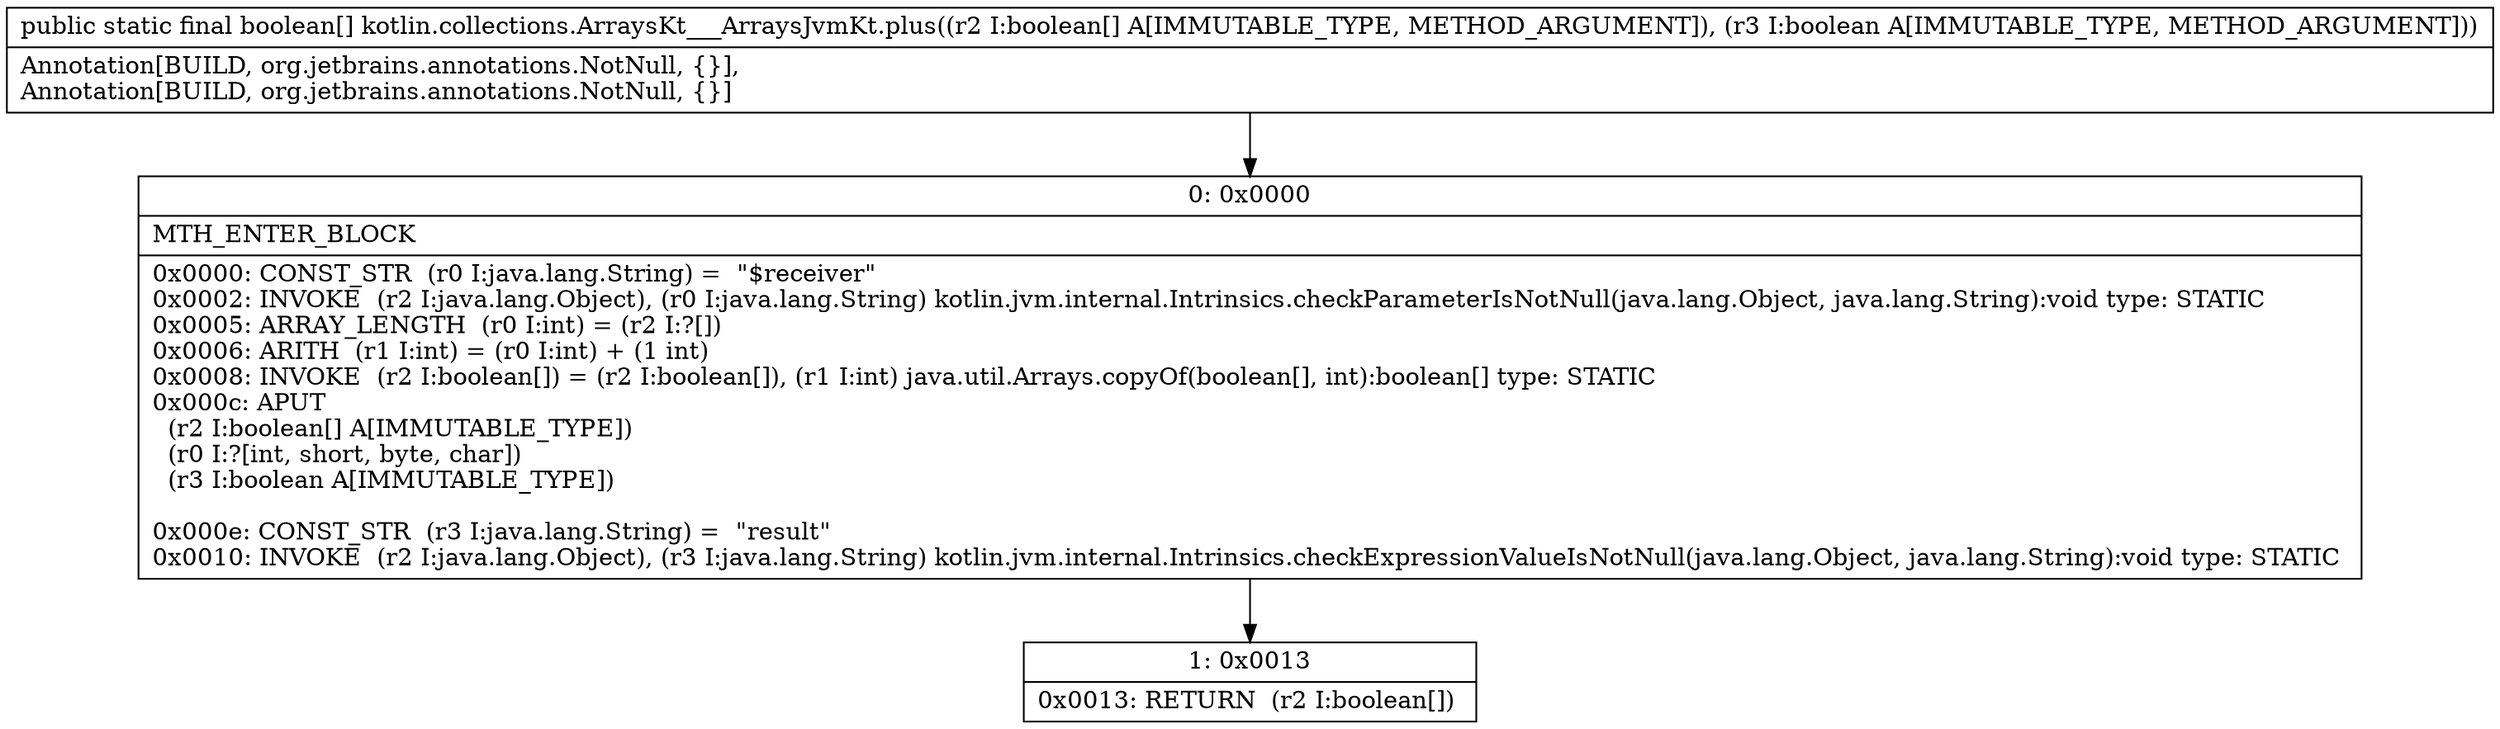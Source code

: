 digraph "CFG forkotlin.collections.ArraysKt___ArraysJvmKt.plus([ZZ)[Z" {
Node_0 [shape=record,label="{0\:\ 0x0000|MTH_ENTER_BLOCK\l|0x0000: CONST_STR  (r0 I:java.lang.String) =  \"$receiver\" \l0x0002: INVOKE  (r2 I:java.lang.Object), (r0 I:java.lang.String) kotlin.jvm.internal.Intrinsics.checkParameterIsNotNull(java.lang.Object, java.lang.String):void type: STATIC \l0x0005: ARRAY_LENGTH  (r0 I:int) = (r2 I:?[]) \l0x0006: ARITH  (r1 I:int) = (r0 I:int) + (1 int) \l0x0008: INVOKE  (r2 I:boolean[]) = (r2 I:boolean[]), (r1 I:int) java.util.Arrays.copyOf(boolean[], int):boolean[] type: STATIC \l0x000c: APUT  \l  (r2 I:boolean[] A[IMMUTABLE_TYPE])\l  (r0 I:?[int, short, byte, char])\l  (r3 I:boolean A[IMMUTABLE_TYPE])\l \l0x000e: CONST_STR  (r3 I:java.lang.String) =  \"result\" \l0x0010: INVOKE  (r2 I:java.lang.Object), (r3 I:java.lang.String) kotlin.jvm.internal.Intrinsics.checkExpressionValueIsNotNull(java.lang.Object, java.lang.String):void type: STATIC \l}"];
Node_1 [shape=record,label="{1\:\ 0x0013|0x0013: RETURN  (r2 I:boolean[]) \l}"];
MethodNode[shape=record,label="{public static final boolean[] kotlin.collections.ArraysKt___ArraysJvmKt.plus((r2 I:boolean[] A[IMMUTABLE_TYPE, METHOD_ARGUMENT]), (r3 I:boolean A[IMMUTABLE_TYPE, METHOD_ARGUMENT]))  | Annotation[BUILD, org.jetbrains.annotations.NotNull, \{\}], \lAnnotation[BUILD, org.jetbrains.annotations.NotNull, \{\}]\l}"];
MethodNode -> Node_0;
Node_0 -> Node_1;
}

